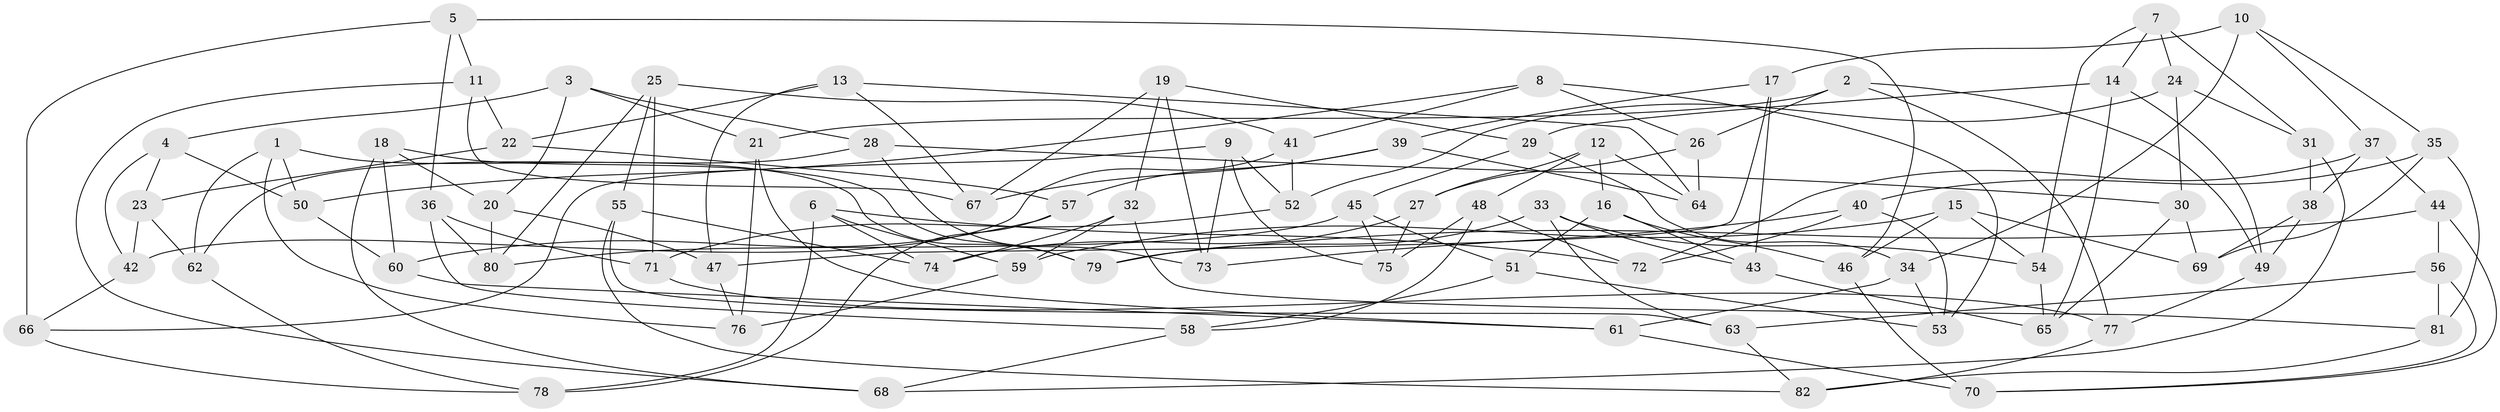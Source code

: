 // Generated by graph-tools (version 1.1) at 2025/26/03/09/25 03:26:59]
// undirected, 82 vertices, 164 edges
graph export_dot {
graph [start="1"]
  node [color=gray90,style=filled];
  1;
  2;
  3;
  4;
  5;
  6;
  7;
  8;
  9;
  10;
  11;
  12;
  13;
  14;
  15;
  16;
  17;
  18;
  19;
  20;
  21;
  22;
  23;
  24;
  25;
  26;
  27;
  28;
  29;
  30;
  31;
  32;
  33;
  34;
  35;
  36;
  37;
  38;
  39;
  40;
  41;
  42;
  43;
  44;
  45;
  46;
  47;
  48;
  49;
  50;
  51;
  52;
  53;
  54;
  55;
  56;
  57;
  58;
  59;
  60;
  61;
  62;
  63;
  64;
  65;
  66;
  67;
  68;
  69;
  70;
  71;
  72;
  73;
  74;
  75;
  76;
  77;
  78;
  79;
  80;
  81;
  82;
  1 -- 50;
  1 -- 79;
  1 -- 62;
  1 -- 76;
  2 -- 21;
  2 -- 26;
  2 -- 49;
  2 -- 77;
  3 -- 4;
  3 -- 21;
  3 -- 28;
  3 -- 20;
  4 -- 50;
  4 -- 23;
  4 -- 42;
  5 -- 11;
  5 -- 36;
  5 -- 46;
  5 -- 66;
  6 -- 72;
  6 -- 59;
  6 -- 74;
  6 -- 78;
  7 -- 24;
  7 -- 54;
  7 -- 14;
  7 -- 31;
  8 -- 26;
  8 -- 41;
  8 -- 50;
  8 -- 53;
  9 -- 73;
  9 -- 66;
  9 -- 52;
  9 -- 75;
  10 -- 34;
  10 -- 17;
  10 -- 35;
  10 -- 37;
  11 -- 67;
  11 -- 68;
  11 -- 22;
  12 -- 48;
  12 -- 27;
  12 -- 64;
  12 -- 16;
  13 -- 22;
  13 -- 47;
  13 -- 67;
  13 -- 64;
  14 -- 65;
  14 -- 29;
  14 -- 49;
  15 -- 54;
  15 -- 46;
  15 -- 59;
  15 -- 69;
  16 -- 46;
  16 -- 51;
  16 -- 43;
  17 -- 43;
  17 -- 39;
  17 -- 47;
  18 -- 20;
  18 -- 79;
  18 -- 68;
  18 -- 60;
  19 -- 29;
  19 -- 67;
  19 -- 32;
  19 -- 73;
  20 -- 80;
  20 -- 47;
  21 -- 76;
  21 -- 61;
  22 -- 23;
  22 -- 57;
  23 -- 42;
  23 -- 62;
  24 -- 31;
  24 -- 52;
  24 -- 30;
  25 -- 41;
  25 -- 55;
  25 -- 71;
  25 -- 80;
  26 -- 27;
  26 -- 64;
  27 -- 74;
  27 -- 75;
  28 -- 62;
  28 -- 30;
  28 -- 73;
  29 -- 34;
  29 -- 45;
  30 -- 69;
  30 -- 65;
  31 -- 38;
  31 -- 68;
  32 -- 59;
  32 -- 81;
  32 -- 74;
  33 -- 63;
  33 -- 79;
  33 -- 54;
  33 -- 43;
  34 -- 61;
  34 -- 53;
  35 -- 40;
  35 -- 69;
  35 -- 81;
  36 -- 58;
  36 -- 71;
  36 -- 80;
  37 -- 72;
  37 -- 44;
  37 -- 38;
  38 -- 49;
  38 -- 69;
  39 -- 67;
  39 -- 64;
  39 -- 57;
  40 -- 73;
  40 -- 72;
  40 -- 53;
  41 -- 52;
  41 -- 42;
  42 -- 66;
  43 -- 65;
  44 -- 70;
  44 -- 56;
  44 -- 79;
  45 -- 75;
  45 -- 80;
  45 -- 51;
  46 -- 70;
  47 -- 76;
  48 -- 75;
  48 -- 58;
  48 -- 72;
  49 -- 77;
  50 -- 60;
  51 -- 53;
  51 -- 58;
  52 -- 71;
  54 -- 65;
  55 -- 82;
  55 -- 63;
  55 -- 74;
  56 -- 70;
  56 -- 81;
  56 -- 63;
  57 -- 60;
  57 -- 78;
  58 -- 68;
  59 -- 76;
  60 -- 61;
  61 -- 70;
  62 -- 78;
  63 -- 82;
  66 -- 78;
  71 -- 77;
  77 -- 82;
  81 -- 82;
}
